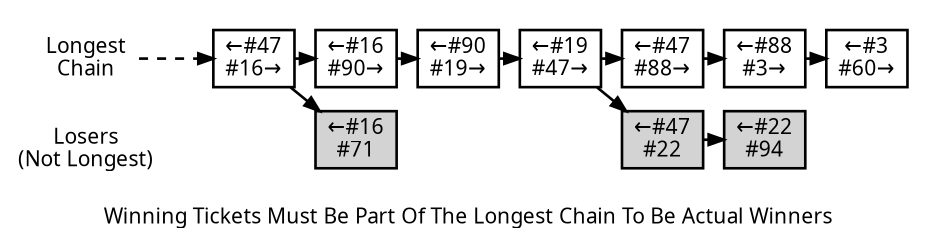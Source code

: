 digraph {

size=6.25;
rankdir=LR
//splines = ortho;
ranksep = 0.2;
nodesep = 0.1;

edge [ penwidth = 1.75, fontname="Sans" ]
node [ penwidth = 1.75, shape = "box", fontname="Sans", label = "", width=0.3, height=0.3 ]
graph [ penwidth = 1.75, fontname="Sans" ]

invis1 [ shape = "none", label = " \nLosers\n(Not Longest)" ]
invis0 [ shape = "none", label = "Longest\nChain" ];

subgraph cluster_mainchain {
block0 [ label = "←#47\n#16→" ];
block1 [ label = "←#16\n#90→" ];
block2 [ label = "←#90\n#19→" ];
block3 [ label = "←#19\n#47→" ];
block4 [ label = "←#47\n#88→" ];
block5 [ label = "←#88\n#3→" ];
block6 [ label = "←#3\n#60→" ];

style = "invis";
}




invis0 -> block0 [ minlen = 2, style = "dashed" ];

block0 -> block1 -> block2 -> block3 -> block4 -> block5 -> block6;

block0 -> block1_1;


block3 -> block4_1 -> block5_1;

block1_1 [ label = "←#16\n#71", style = "filled" ];
block4_1 [ label = "←#47\n#22", style = "filled" ];
block5_1 [ label = "←#22\n#94", style = "filled" ];


label = " \nWinning Tickets Must Be Part Of The Longest Chain To Be Actual Winners"
}
